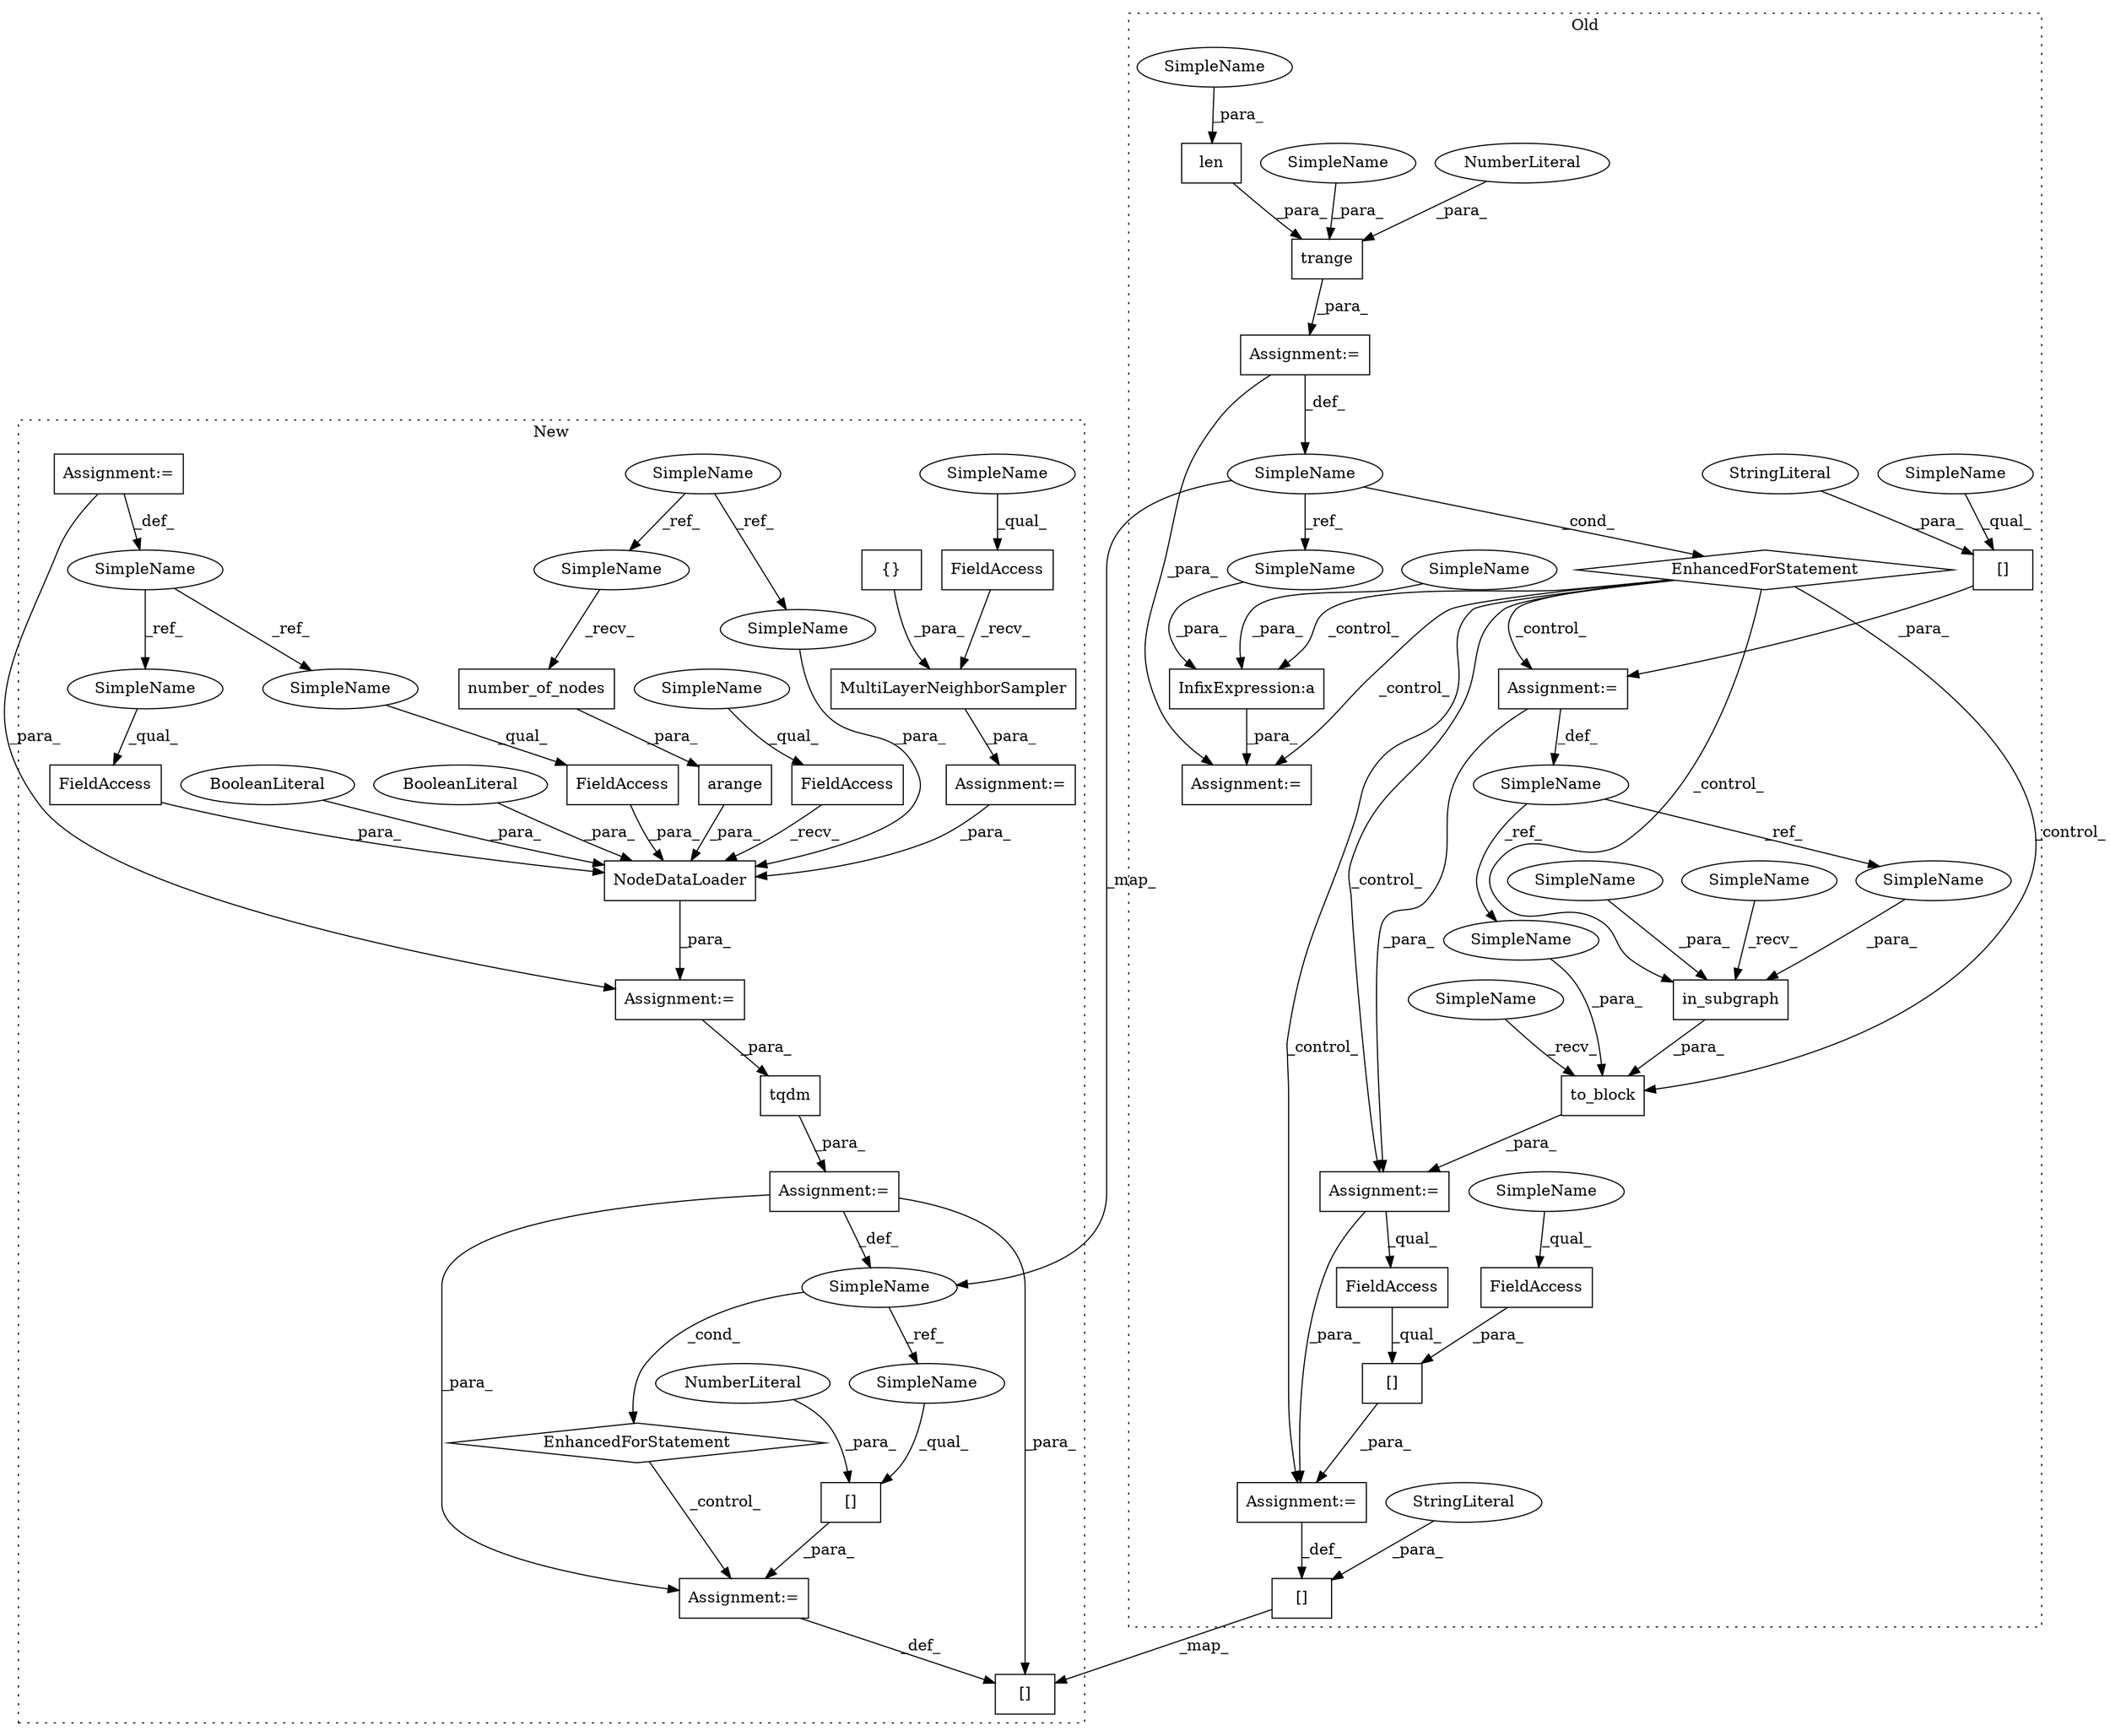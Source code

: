 digraph G {
subgraph cluster0 {
1 [label="trange" a="32" s="2934,2964" l="7,1" shape="box"];
3 [label="InfixExpression:a" a="27" s="2987" l="3" shape="box"];
5 [label="NumberLiteral" a="34" s="2941" l="1" shape="ellipse"];
8 [label="SimpleName" a="42" s="2921" l="5" shape="ellipse"];
11 [label="EnhancedForStatement" a="70" s="2860,2965" l="57,2" shape="diamond"];
13 [label="len" a="32" s="2943,2952" l="4,1" shape="box"];
14 [label="in_subgraph" a="32" s="3087,3112" l="12,1" shape="box"];
15 [label="[]" a="2" s="3447,3473" l="2,1" shape="box"];
17 [label="SimpleName" a="42" s="3011" l="11" shape="ellipse"];
18 [label="to_block" a="32" s="3074,3125" l="9,1" shape="box"];
19 [label="[]" a="2" s="3148,3169" l="14,1" shape="box"];
20 [label="FieldAccess" a="22" s="3162" l="7" shape="box"];
21 [label="FieldAccess" a="22" s="3148" l="13" shape="box"];
22 [label="[]" a="2" s="3023,3053" l="6,1" shape="box"];
32 [label="Assignment:=" a="7" s="2860,2965" l="57,2" shape="box"];
33 [label="Assignment:=" a="7" s="3022" l="1" shape="box"];
34 [label="StringLiteral" a="45" s="3029" l="24" shape="ellipse"];
38 [label="Assignment:=" a="7" s="3147" l="1" shape="box"];
39 [label="Assignment:=" a="7" s="2980" l="1" shape="box"];
41 [label="StringLiteral" a="45" s="3449" l="24" shape="ellipse"];
42 [label="Assignment:=" a="7" s="3069" l="1" shape="box"];
47 [label="SimpleName" a="42" s="3162" l="3" shape="ellipse"];
48 [label="SimpleName" a="42" s="3070" l="3" shape="ellipse"];
49 [label="SimpleName" a="42" s="3083" l="3" shape="ellipse"];
52 [label="SimpleName" a="42" s="3101" l="11" shape="ellipse"];
53 [label="SimpleName" a="42" s="3114" l="11" shape="ellipse"];
54 [label="SimpleName" a="42" s="2982" l="5" shape="ellipse"];
57 [label="SimpleName" a="42" s="2954" l="10" shape="ellipse"];
58 [label="SimpleName" a="42" s="2990" l="10" shape="ellipse"];
61 [label="SimpleName" a="42" s="3099" l="1" shape="ellipse"];
62 [label="SimpleName" a="42" s="3023" l="5" shape="ellipse"];
63 [label="SimpleName" a="42" s="2947" l="5" shape="ellipse"];
label = "Old";
style="dotted";
}
subgraph cluster1 {
2 [label="number_of_nodes" a="32" s="2246" l="17" shape="box"];
4 [label="[]" a="2" s="2479,2487" l="7,1" shape="box"];
6 [label="NumberLiteral" a="34" s="2486" l="1" shape="ellipse"];
7 [label="SimpleName" a="42" s="2431" l="6" shape="ellipse"];
9 [label="EnhancedForStatement" a="70" s="2325,2461" l="102,2" shape="diamond"];
10 [label="arange" a="32" s="2237,2263" l="7,1" shape="box"];
12 [label="tqdm" a="32" s="2445,2460" l="5,1" shape="box"];
16 [label="[]" a="2" s="2765,2779" l="2,1" shape="box"];
23 [label="SimpleName" a="42" s="1762" l="1" shape="ellipse"];
24 [label="NodeDataLoader" a="32" s="2214,2316" l="15,1" shape="box"];
25 [label="FieldAccess" a="22" s="2273" l="15" shape="box"];
26 [label="SimpleName" a="42" s="1691" l="4" shape="ellipse"];
27 [label="FieldAccess" a="22" s="2300" l="16" shape="box"];
28 [label="FieldAccess" a="22" s="2201" l="12" shape="box"];
29 [label="FieldAccess" a="22" s="2127" l="12" shape="box"];
30 [label="BooleanLiteral" a="9" s="2289" l="4" shape="ellipse"];
31 [label="BooleanLiteral" a="9" s="2294" l="5" shape="ellipse"];
35 [label="Assignment:=" a="7" s="2325,2461" l="102,2" shape="box"];
36 [label="Assignment:=" a="7" s="2126" l="1" shape="box"];
37 [label="Assignment:=" a="7" s="2200" l="1" shape="box"];
40 [label="Assignment:=" a="7" s="1691" l="4" shape="box"];
43 [label="{}" a="4" s="2175,2180" l="1,1" shape="box"];
44 [label="Assignment:=" a="7" s="2478" l="1" shape="box"];
45 [label="MultiLayerNeighborSampler" a="32" s="2140,2181" l="26,1" shape="box"];
46 [label="SimpleName" a="42" s="2479" l="6" shape="ellipse"];
50 [label="SimpleName" a="42" s="2244" l="1" shape="ellipse"];
51 [label="SimpleName" a="42" s="2229" l="1" shape="ellipse"];
55 [label="SimpleName" a="42" s="2127" l="3" shape="ellipse"];
56 [label="SimpleName" a="42" s="2201" l="3" shape="ellipse"];
59 [label="SimpleName" a="42" s="2300" l="4" shape="ellipse"];
60 [label="SimpleName" a="42" s="2273" l="4" shape="ellipse"];
label = "New";
style="dotted";
}
1 -> 32 [label="_para_"];
2 -> 10 [label="_para_"];
3 -> 39 [label="_para_"];
4 -> 44 [label="_para_"];
5 -> 1 [label="_para_"];
6 -> 4 [label="_para_"];
7 -> 46 [label="_ref_"];
7 -> 9 [label="_cond_"];
8 -> 11 [label="_cond_"];
8 -> 7 [label="_map_"];
8 -> 54 [label="_ref_"];
9 -> 44 [label="_control_"];
10 -> 24 [label="_para_"];
11 -> 18 [label="_control_"];
11 -> 42 [label="_control_"];
11 -> 33 [label="_control_"];
11 -> 14 [label="_control_"];
11 -> 39 [label="_control_"];
11 -> 38 [label="_control_"];
11 -> 3 [label="_control_"];
12 -> 35 [label="_para_"];
13 -> 1 [label="_para_"];
14 -> 18 [label="_para_"];
15 -> 16 [label="_map_"];
17 -> 52 [label="_ref_"];
17 -> 53 [label="_ref_"];
18 -> 42 [label="_para_"];
19 -> 38 [label="_para_"];
20 -> 19 [label="_para_"];
21 -> 19 [label="_qual_"];
22 -> 33 [label="_para_"];
23 -> 51 [label="_ref_"];
23 -> 50 [label="_ref_"];
24 -> 37 [label="_para_"];
25 -> 24 [label="_para_"];
26 -> 59 [label="_ref_"];
26 -> 60 [label="_ref_"];
27 -> 24 [label="_para_"];
28 -> 24 [label="_recv_"];
29 -> 45 [label="_recv_"];
30 -> 24 [label="_para_"];
31 -> 24 [label="_para_"];
32 -> 8 [label="_def_"];
32 -> 39 [label="_para_"];
33 -> 42 [label="_para_"];
33 -> 17 [label="_def_"];
34 -> 22 [label="_para_"];
35 -> 16 [label="_para_"];
35 -> 7 [label="_def_"];
35 -> 44 [label="_para_"];
36 -> 24 [label="_para_"];
37 -> 12 [label="_para_"];
38 -> 15 [label="_def_"];
40 -> 37 [label="_para_"];
40 -> 26 [label="_def_"];
41 -> 15 [label="_para_"];
42 -> 21 [label="_qual_"];
42 -> 38 [label="_para_"];
43 -> 45 [label="_para_"];
44 -> 16 [label="_def_"];
45 -> 36 [label="_para_"];
46 -> 4 [label="_qual_"];
47 -> 20 [label="_qual_"];
48 -> 18 [label="_recv_"];
49 -> 14 [label="_recv_"];
50 -> 2 [label="_recv_"];
51 -> 24 [label="_para_"];
52 -> 14 [label="_para_"];
53 -> 18 [label="_para_"];
54 -> 3 [label="_para_"];
55 -> 29 [label="_qual_"];
56 -> 28 [label="_qual_"];
57 -> 1 [label="_para_"];
58 -> 3 [label="_para_"];
59 -> 27 [label="_qual_"];
60 -> 25 [label="_qual_"];
61 -> 14 [label="_para_"];
62 -> 22 [label="_qual_"];
63 -> 13 [label="_para_"];
}